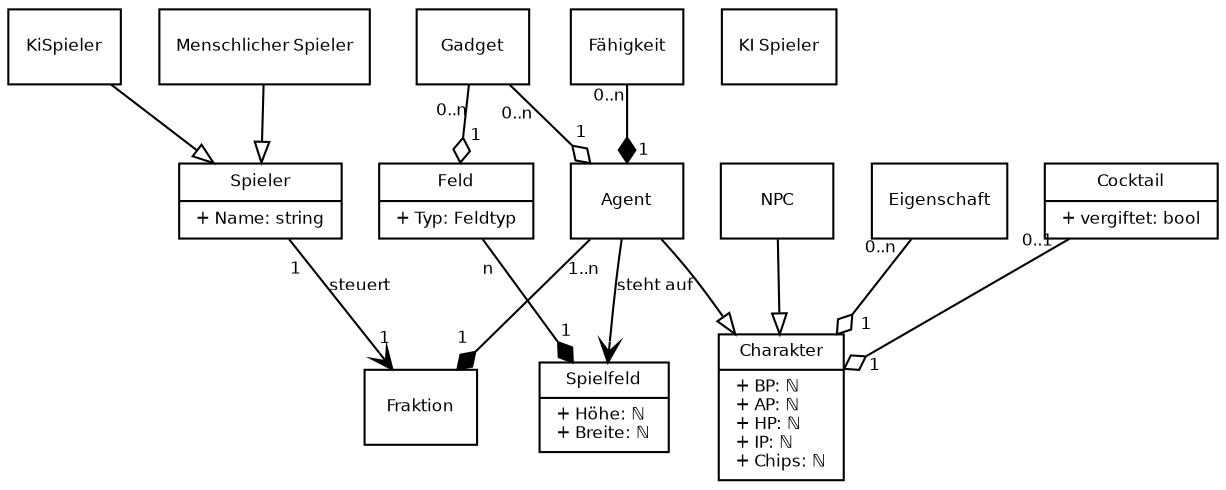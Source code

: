 digraph G {
    // General Layout
    fontname = "Bitstream Vera Sans"
    fontsize = 8

    node [
        fontname = "Bitstream Vera Sans"
        fontsize = 8
        shape = "record"
    ]

    edge [
        fontname = "Bitstream Vera Sans"
        fontsize = 8
        arrowhead = "onormal"
        labeldistance = 1.5
    ]

    // Classes
    Spieler [
        label = "{Spieler|+ Name: string\l}"
    ]
    KISpieler [
        label = "{KI Spieler}"
    ]
    MenschlicherSpieler [
        label = "{Menschlicher Spieler}"
    ]
    Spielfeld [
        label = "{Spielfeld|+ Höhe: ℕ\l+ Breite: ℕ\l}"
    ]
    Feld [
        label = "{Feld|+ Typ: Feldtyp\l}"
    ]
    Charakter [
        label = "{Charakter|+ BP: ℕ\l+ AP: ℕ\l+ HP: ℕ\l+ IP: ℕ\l+ Chips: ℕ\l}"
    ]
    Agent
    NPC
    Gadget
    Fähigkeit
    Fraktion
    Eigenschaft
    Cocktail [
        label = "{Cocktail|+ vergiftet: bool\l}"
    ]

    // Inheritance
    Agent -> Charakter
    NPC -> Charakter
    KiSpieler -> Spieler
    MenschlicherSpieler -> Spieler

    // Aggregations
    edge [
        arrowhead = "odiamond"
    ]
    Gadget -> Agent [
        taillabel = "0..n"
        headlabel = "1"
	labeldistance=1.5
	labelangle=-30
    ]
    Gadget -> Feld [
        taillabel = "0..n"
        headlabel = "1"
    ]
    Eigenschaft -> Charakter [
        taillabel = "0..n"
        headlabel = "1"
	labelangle=-35
    ]
    Cocktail -> Charakter [
        taillabel = "0..1"
        headlabel = "1"
    ]

    // Compositions
    edge [
        arrowhead = "diamond"
    ]
    Feld -> Spielfeld [
        headlabel = "1"
        taillabel = "n"
    ]
    Agent -> Fraktion [
        taillabel = "1..n"
        headlabel = "1"
	labelangle=35
    ]
    Fähigkeit -> Agent [
        taillabel = "0..n"
        headlabel = "1"
	labeldistance=1
	labelangle=-55
    ]

    // Normal Arrows
    edge [
        arrowhead = "vee"
    ]
    Agent -> Spielfeld [
        label = "steht auf"
    ]

    Spieler -> Fraktion [
        label = "steuert"
        taillabel = "1"
        headlabel = "1"
    ]
}
